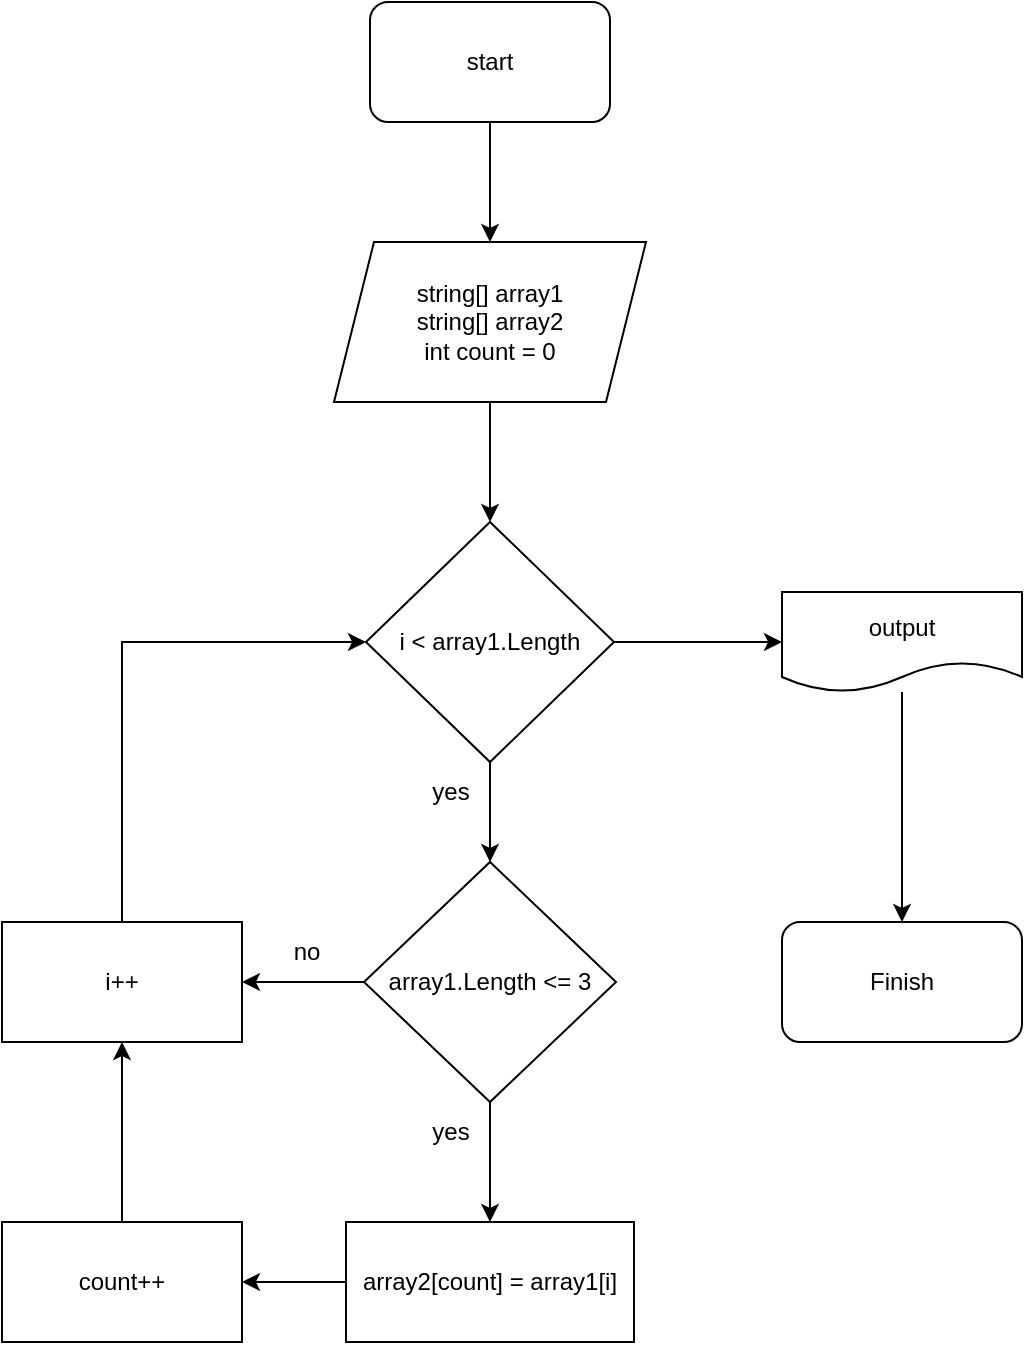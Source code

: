 <mxfile version="20.5.3" type="device"><diagram id="U2cZJiXBX_n044lj2CLy" name="Страница 1"><mxGraphModel dx="767" dy="775" grid="1" gridSize="10" guides="1" tooltips="1" connect="1" arrows="1" fold="1" page="1" pageScale="1" pageWidth="827" pageHeight="1169" math="0" shadow="0"><root><mxCell id="0"/><mxCell id="1" parent="0"/><mxCell id="suiTywJu38fuYRX_UQ_Y-5" value="" style="edgeStyle=orthogonalEdgeStyle;rounded=0;orthogonalLoop=1;jettySize=auto;html=1;" edge="1" parent="1" source="suiTywJu38fuYRX_UQ_Y-1" target="suiTywJu38fuYRX_UQ_Y-2"><mxGeometry relative="1" as="geometry"/></mxCell><mxCell id="suiTywJu38fuYRX_UQ_Y-1" value="start" style="rounded=1;whiteSpace=wrap;html=1;" vertex="1" parent="1"><mxGeometry x="354" y="40" width="120" height="60" as="geometry"/></mxCell><mxCell id="suiTywJu38fuYRX_UQ_Y-6" value="" style="edgeStyle=orthogonalEdgeStyle;rounded=0;orthogonalLoop=1;jettySize=auto;html=1;" edge="1" parent="1" source="suiTywJu38fuYRX_UQ_Y-2" target="suiTywJu38fuYRX_UQ_Y-3"><mxGeometry relative="1" as="geometry"/></mxCell><mxCell id="suiTywJu38fuYRX_UQ_Y-2" value="string[] array1&lt;br&gt;string[] array2&lt;br&gt;int count = 0" style="shape=parallelogram;perimeter=parallelogramPerimeter;whiteSpace=wrap;html=1;fixedSize=1;" vertex="1" parent="1"><mxGeometry x="336" y="160" width="156" height="80" as="geometry"/></mxCell><mxCell id="suiTywJu38fuYRX_UQ_Y-7" value="" style="edgeStyle=orthogonalEdgeStyle;rounded=0;orthogonalLoop=1;jettySize=auto;html=1;" edge="1" parent="1" source="suiTywJu38fuYRX_UQ_Y-3" target="suiTywJu38fuYRX_UQ_Y-4"><mxGeometry relative="1" as="geometry"/></mxCell><mxCell id="suiTywJu38fuYRX_UQ_Y-26" value="" style="edgeStyle=orthogonalEdgeStyle;rounded=0;orthogonalLoop=1;jettySize=auto;html=1;" edge="1" parent="1" source="suiTywJu38fuYRX_UQ_Y-3" target="suiTywJu38fuYRX_UQ_Y-24"><mxGeometry relative="1" as="geometry"/></mxCell><mxCell id="suiTywJu38fuYRX_UQ_Y-3" value="i &amp;lt; array1.Length" style="rhombus;whiteSpace=wrap;html=1;" vertex="1" parent="1"><mxGeometry x="352" y="300" width="124" height="120" as="geometry"/></mxCell><mxCell id="suiTywJu38fuYRX_UQ_Y-10" value="" style="edgeStyle=orthogonalEdgeStyle;rounded=0;orthogonalLoop=1;jettySize=auto;html=1;" edge="1" parent="1" source="suiTywJu38fuYRX_UQ_Y-4" target="suiTywJu38fuYRX_UQ_Y-9"><mxGeometry relative="1" as="geometry"/></mxCell><mxCell id="suiTywJu38fuYRX_UQ_Y-22" value="" style="edgeStyle=orthogonalEdgeStyle;rounded=0;orthogonalLoop=1;jettySize=auto;html=1;" edge="1" parent="1" source="suiTywJu38fuYRX_UQ_Y-4" target="suiTywJu38fuYRX_UQ_Y-18"><mxGeometry relative="1" as="geometry"/></mxCell><mxCell id="suiTywJu38fuYRX_UQ_Y-4" value="array1.Length &amp;lt;= 3" style="rhombus;whiteSpace=wrap;html=1;" vertex="1" parent="1"><mxGeometry x="351" y="470" width="126" height="120" as="geometry"/></mxCell><mxCell id="suiTywJu38fuYRX_UQ_Y-8" value="yes" style="text;html=1;align=center;verticalAlign=middle;resizable=0;points=[];autosize=1;strokeColor=none;fillColor=none;" vertex="1" parent="1"><mxGeometry x="374" y="420" width="40" height="30" as="geometry"/></mxCell><mxCell id="suiTywJu38fuYRX_UQ_Y-19" value="" style="edgeStyle=orthogonalEdgeStyle;rounded=0;orthogonalLoop=1;jettySize=auto;html=1;" edge="1" parent="1" source="suiTywJu38fuYRX_UQ_Y-9" target="suiTywJu38fuYRX_UQ_Y-11"><mxGeometry relative="1" as="geometry"/></mxCell><mxCell id="suiTywJu38fuYRX_UQ_Y-9" value="array2[count] = array1[i]" style="rounded=0;whiteSpace=wrap;html=1;" vertex="1" parent="1"><mxGeometry x="342" y="650" width="144" height="60" as="geometry"/></mxCell><mxCell id="suiTywJu38fuYRX_UQ_Y-20" value="" style="edgeStyle=orthogonalEdgeStyle;rounded=0;orthogonalLoop=1;jettySize=auto;html=1;" edge="1" parent="1" source="suiTywJu38fuYRX_UQ_Y-11" target="suiTywJu38fuYRX_UQ_Y-18"><mxGeometry relative="1" as="geometry"/></mxCell><mxCell id="suiTywJu38fuYRX_UQ_Y-11" value="count++" style="rounded=0;whiteSpace=wrap;html=1;" vertex="1" parent="1"><mxGeometry x="170" y="650" width="120" height="60" as="geometry"/></mxCell><mxCell id="suiTywJu38fuYRX_UQ_Y-17" value="yes" style="text;html=1;align=center;verticalAlign=middle;resizable=0;points=[];autosize=1;strokeColor=none;fillColor=none;" vertex="1" parent="1"><mxGeometry x="374" y="590" width="40" height="30" as="geometry"/></mxCell><mxCell id="suiTywJu38fuYRX_UQ_Y-21" style="edgeStyle=orthogonalEdgeStyle;rounded=0;orthogonalLoop=1;jettySize=auto;html=1;exitX=0.5;exitY=0;exitDx=0;exitDy=0;entryX=0;entryY=0.5;entryDx=0;entryDy=0;" edge="1" parent="1" source="suiTywJu38fuYRX_UQ_Y-18" target="suiTywJu38fuYRX_UQ_Y-3"><mxGeometry relative="1" as="geometry"/></mxCell><mxCell id="suiTywJu38fuYRX_UQ_Y-18" value="i++" style="rounded=0;whiteSpace=wrap;html=1;" vertex="1" parent="1"><mxGeometry x="170" y="500" width="120" height="60" as="geometry"/></mxCell><mxCell id="suiTywJu38fuYRX_UQ_Y-23" value="no" style="text;html=1;align=center;verticalAlign=middle;resizable=0;points=[];autosize=1;strokeColor=none;fillColor=none;" vertex="1" parent="1"><mxGeometry x="302" y="500" width="40" height="30" as="geometry"/></mxCell><mxCell id="suiTywJu38fuYRX_UQ_Y-27" value="" style="edgeStyle=orthogonalEdgeStyle;rounded=0;orthogonalLoop=1;jettySize=auto;html=1;" edge="1" parent="1" source="suiTywJu38fuYRX_UQ_Y-24" target="suiTywJu38fuYRX_UQ_Y-25"><mxGeometry relative="1" as="geometry"/></mxCell><mxCell id="suiTywJu38fuYRX_UQ_Y-24" value="output" style="shape=document;whiteSpace=wrap;html=1;boundedLbl=1;" vertex="1" parent="1"><mxGeometry x="560" y="335" width="120" height="50" as="geometry"/></mxCell><mxCell id="suiTywJu38fuYRX_UQ_Y-25" value="Finish" style="rounded=1;whiteSpace=wrap;html=1;" vertex="1" parent="1"><mxGeometry x="560" y="500" width="120" height="60" as="geometry"/></mxCell></root></mxGraphModel></diagram></mxfile>